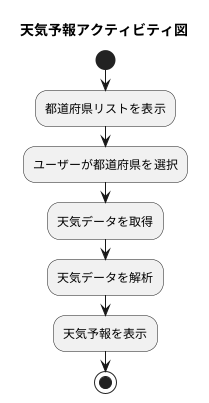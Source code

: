 @startuml

title 天気予報アクティビティ図

start

:都道府県リストを表示;
:ユーザーが都道府県を選択;
:天気データを取得;
:天気データを解析;
:天気予報を表示;

stop

@enduml
